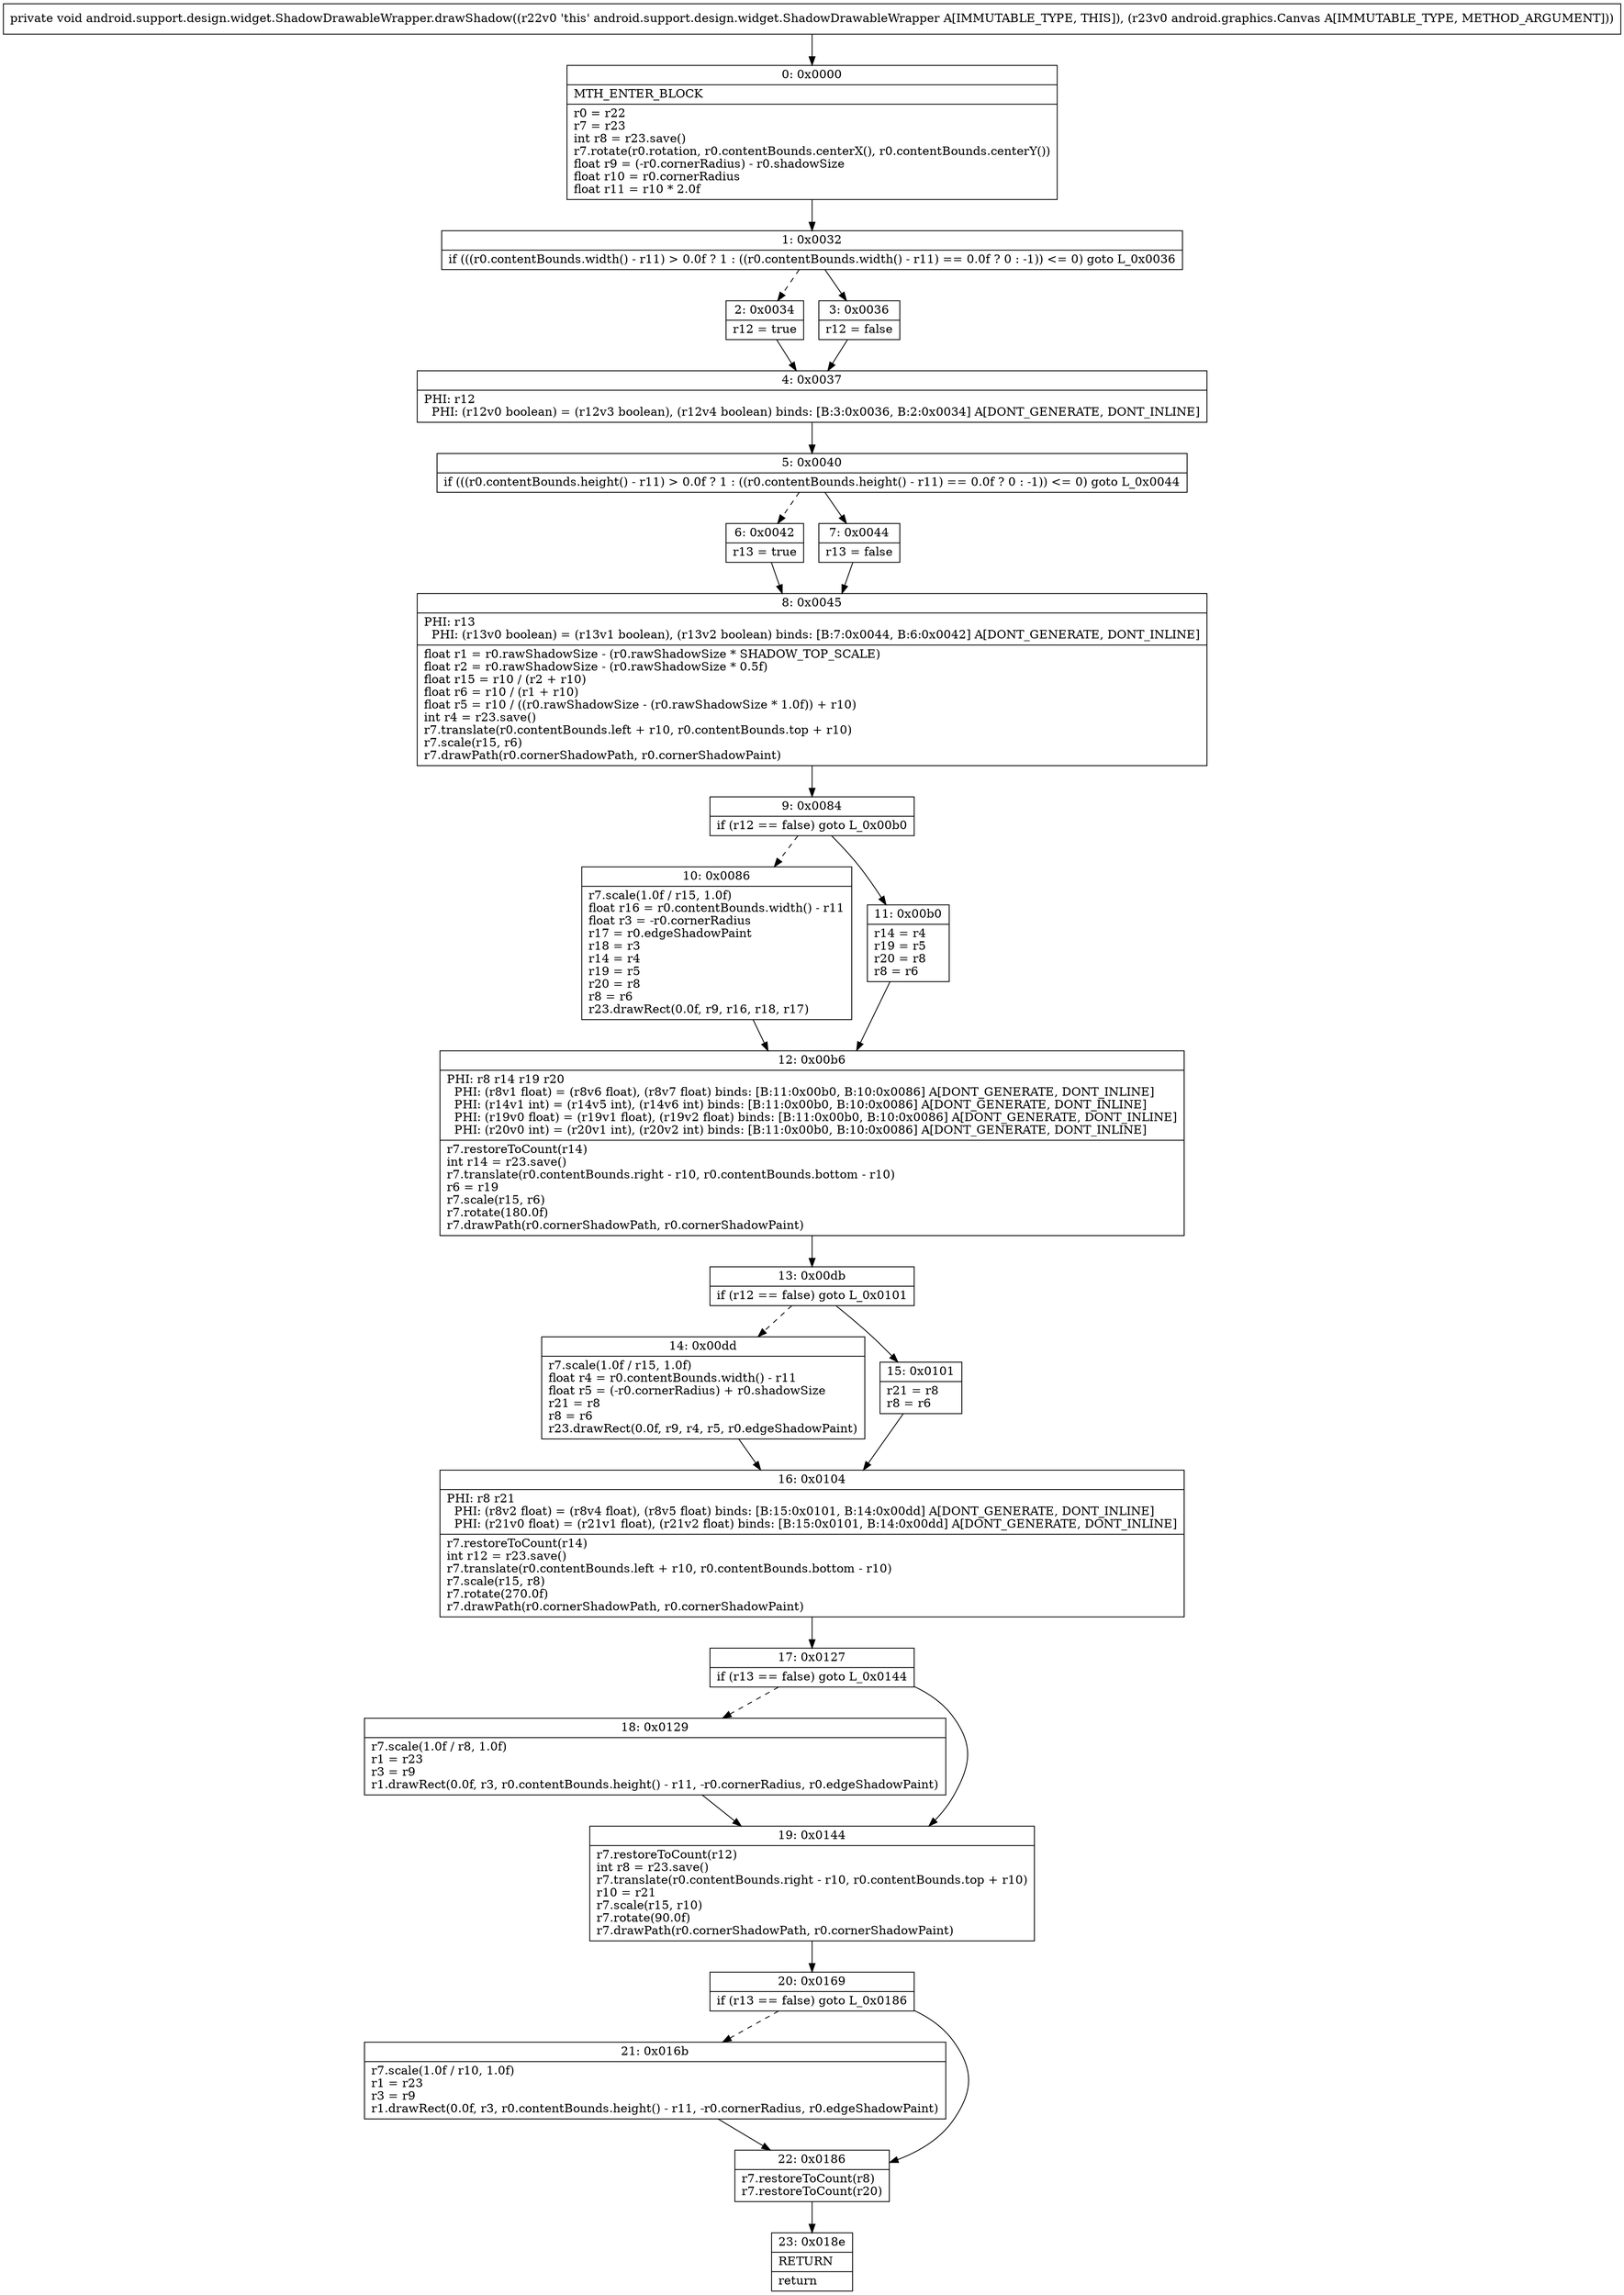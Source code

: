 digraph "CFG forandroid.support.design.widget.ShadowDrawableWrapper.drawShadow(Landroid\/graphics\/Canvas;)V" {
Node_0 [shape=record,label="{0\:\ 0x0000|MTH_ENTER_BLOCK\l|r0 = r22\lr7 = r23\lint r8 = r23.save()\lr7.rotate(r0.rotation, r0.contentBounds.centerX(), r0.contentBounds.centerY())\lfloat r9 = (\-r0.cornerRadius) \- r0.shadowSize\lfloat r10 = r0.cornerRadius\lfloat r11 = r10 * 2.0f\l}"];
Node_1 [shape=record,label="{1\:\ 0x0032|if (((r0.contentBounds.width() \- r11) \> 0.0f ? 1 : ((r0.contentBounds.width() \- r11) == 0.0f ? 0 : \-1)) \<= 0) goto L_0x0036\l}"];
Node_2 [shape=record,label="{2\:\ 0x0034|r12 = true\l}"];
Node_3 [shape=record,label="{3\:\ 0x0036|r12 = false\l}"];
Node_4 [shape=record,label="{4\:\ 0x0037|PHI: r12 \l  PHI: (r12v0 boolean) = (r12v3 boolean), (r12v4 boolean) binds: [B:3:0x0036, B:2:0x0034] A[DONT_GENERATE, DONT_INLINE]\l}"];
Node_5 [shape=record,label="{5\:\ 0x0040|if (((r0.contentBounds.height() \- r11) \> 0.0f ? 1 : ((r0.contentBounds.height() \- r11) == 0.0f ? 0 : \-1)) \<= 0) goto L_0x0044\l}"];
Node_6 [shape=record,label="{6\:\ 0x0042|r13 = true\l}"];
Node_7 [shape=record,label="{7\:\ 0x0044|r13 = false\l}"];
Node_8 [shape=record,label="{8\:\ 0x0045|PHI: r13 \l  PHI: (r13v0 boolean) = (r13v1 boolean), (r13v2 boolean) binds: [B:7:0x0044, B:6:0x0042] A[DONT_GENERATE, DONT_INLINE]\l|float r1 = r0.rawShadowSize \- (r0.rawShadowSize * SHADOW_TOP_SCALE)\lfloat r2 = r0.rawShadowSize \- (r0.rawShadowSize * 0.5f)\lfloat r15 = r10 \/ (r2 + r10)\lfloat r6 = r10 \/ (r1 + r10)\lfloat r5 = r10 \/ ((r0.rawShadowSize \- (r0.rawShadowSize * 1.0f)) + r10)\lint r4 = r23.save()\lr7.translate(r0.contentBounds.left + r10, r0.contentBounds.top + r10)\lr7.scale(r15, r6)\lr7.drawPath(r0.cornerShadowPath, r0.cornerShadowPaint)\l}"];
Node_9 [shape=record,label="{9\:\ 0x0084|if (r12 == false) goto L_0x00b0\l}"];
Node_10 [shape=record,label="{10\:\ 0x0086|r7.scale(1.0f \/ r15, 1.0f)\lfloat r16 = r0.contentBounds.width() \- r11\lfloat r3 = \-r0.cornerRadius\lr17 = r0.edgeShadowPaint\lr18 = r3\lr14 = r4\lr19 = r5\lr20 = r8\lr8 = r6\lr23.drawRect(0.0f, r9, r16, r18, r17)\l}"];
Node_11 [shape=record,label="{11\:\ 0x00b0|r14 = r4\lr19 = r5\lr20 = r8\lr8 = r6\l}"];
Node_12 [shape=record,label="{12\:\ 0x00b6|PHI: r8 r14 r19 r20 \l  PHI: (r8v1 float) = (r8v6 float), (r8v7 float) binds: [B:11:0x00b0, B:10:0x0086] A[DONT_GENERATE, DONT_INLINE]\l  PHI: (r14v1 int) = (r14v5 int), (r14v6 int) binds: [B:11:0x00b0, B:10:0x0086] A[DONT_GENERATE, DONT_INLINE]\l  PHI: (r19v0 float) = (r19v1 float), (r19v2 float) binds: [B:11:0x00b0, B:10:0x0086] A[DONT_GENERATE, DONT_INLINE]\l  PHI: (r20v0 int) = (r20v1 int), (r20v2 int) binds: [B:11:0x00b0, B:10:0x0086] A[DONT_GENERATE, DONT_INLINE]\l|r7.restoreToCount(r14)\lint r14 = r23.save()\lr7.translate(r0.contentBounds.right \- r10, r0.contentBounds.bottom \- r10)\lr6 = r19\lr7.scale(r15, r6)\lr7.rotate(180.0f)\lr7.drawPath(r0.cornerShadowPath, r0.cornerShadowPaint)\l}"];
Node_13 [shape=record,label="{13\:\ 0x00db|if (r12 == false) goto L_0x0101\l}"];
Node_14 [shape=record,label="{14\:\ 0x00dd|r7.scale(1.0f \/ r15, 1.0f)\lfloat r4 = r0.contentBounds.width() \- r11\lfloat r5 = (\-r0.cornerRadius) + r0.shadowSize\lr21 = r8\lr8 = r6\lr23.drawRect(0.0f, r9, r4, r5, r0.edgeShadowPaint)\l}"];
Node_15 [shape=record,label="{15\:\ 0x0101|r21 = r8\lr8 = r6\l}"];
Node_16 [shape=record,label="{16\:\ 0x0104|PHI: r8 r21 \l  PHI: (r8v2 float) = (r8v4 float), (r8v5 float) binds: [B:15:0x0101, B:14:0x00dd] A[DONT_GENERATE, DONT_INLINE]\l  PHI: (r21v0 float) = (r21v1 float), (r21v2 float) binds: [B:15:0x0101, B:14:0x00dd] A[DONT_GENERATE, DONT_INLINE]\l|r7.restoreToCount(r14)\lint r12 = r23.save()\lr7.translate(r0.contentBounds.left + r10, r0.contentBounds.bottom \- r10)\lr7.scale(r15, r8)\lr7.rotate(270.0f)\lr7.drawPath(r0.cornerShadowPath, r0.cornerShadowPaint)\l}"];
Node_17 [shape=record,label="{17\:\ 0x0127|if (r13 == false) goto L_0x0144\l}"];
Node_18 [shape=record,label="{18\:\ 0x0129|r7.scale(1.0f \/ r8, 1.0f)\lr1 = r23\lr3 = r9\lr1.drawRect(0.0f, r3, r0.contentBounds.height() \- r11, \-r0.cornerRadius, r0.edgeShadowPaint)\l}"];
Node_19 [shape=record,label="{19\:\ 0x0144|r7.restoreToCount(r12)\lint r8 = r23.save()\lr7.translate(r0.contentBounds.right \- r10, r0.contentBounds.top + r10)\lr10 = r21\lr7.scale(r15, r10)\lr7.rotate(90.0f)\lr7.drawPath(r0.cornerShadowPath, r0.cornerShadowPaint)\l}"];
Node_20 [shape=record,label="{20\:\ 0x0169|if (r13 == false) goto L_0x0186\l}"];
Node_21 [shape=record,label="{21\:\ 0x016b|r7.scale(1.0f \/ r10, 1.0f)\lr1 = r23\lr3 = r9\lr1.drawRect(0.0f, r3, r0.contentBounds.height() \- r11, \-r0.cornerRadius, r0.edgeShadowPaint)\l}"];
Node_22 [shape=record,label="{22\:\ 0x0186|r7.restoreToCount(r8)\lr7.restoreToCount(r20)\l}"];
Node_23 [shape=record,label="{23\:\ 0x018e|RETURN\l|return\l}"];
MethodNode[shape=record,label="{private void android.support.design.widget.ShadowDrawableWrapper.drawShadow((r22v0 'this' android.support.design.widget.ShadowDrawableWrapper A[IMMUTABLE_TYPE, THIS]), (r23v0 android.graphics.Canvas A[IMMUTABLE_TYPE, METHOD_ARGUMENT])) }"];
MethodNode -> Node_0;
Node_0 -> Node_1;
Node_1 -> Node_2[style=dashed];
Node_1 -> Node_3;
Node_2 -> Node_4;
Node_3 -> Node_4;
Node_4 -> Node_5;
Node_5 -> Node_6[style=dashed];
Node_5 -> Node_7;
Node_6 -> Node_8;
Node_7 -> Node_8;
Node_8 -> Node_9;
Node_9 -> Node_10[style=dashed];
Node_9 -> Node_11;
Node_10 -> Node_12;
Node_11 -> Node_12;
Node_12 -> Node_13;
Node_13 -> Node_14[style=dashed];
Node_13 -> Node_15;
Node_14 -> Node_16;
Node_15 -> Node_16;
Node_16 -> Node_17;
Node_17 -> Node_18[style=dashed];
Node_17 -> Node_19;
Node_18 -> Node_19;
Node_19 -> Node_20;
Node_20 -> Node_21[style=dashed];
Node_20 -> Node_22;
Node_21 -> Node_22;
Node_22 -> Node_23;
}


